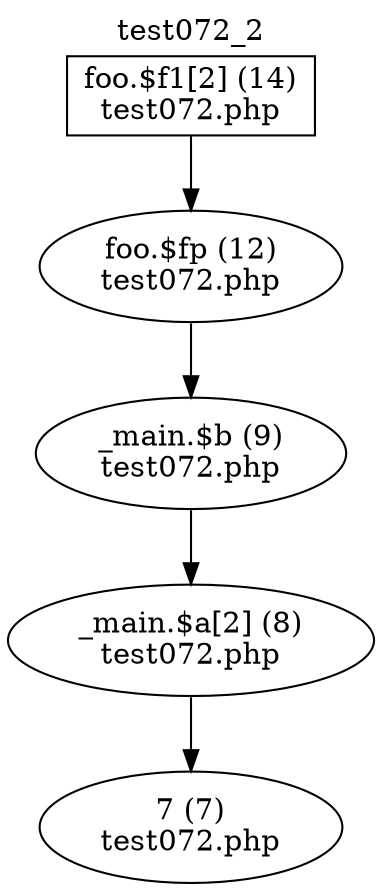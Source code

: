 digraph cfg {
  label="test072_2";
  labelloc=t;
  n1 [shape=box, label="foo.$f1[2] (14)\ntest072.php"];
  n2 [shape=ellipse, label="foo.$fp (12)\ntest072.php"];
  n3 [shape=ellipse, label="_main.$b (9)\ntest072.php"];
  n4 [shape=ellipse, label="_main.$a[2] (8)\ntest072.php"];
  n5 [shape=ellipse, label="7 (7)\ntest072.php"];
  n1 -> n2;
  n2 -> n3;
  n3 -> n4;
  n4 -> n5;
}
